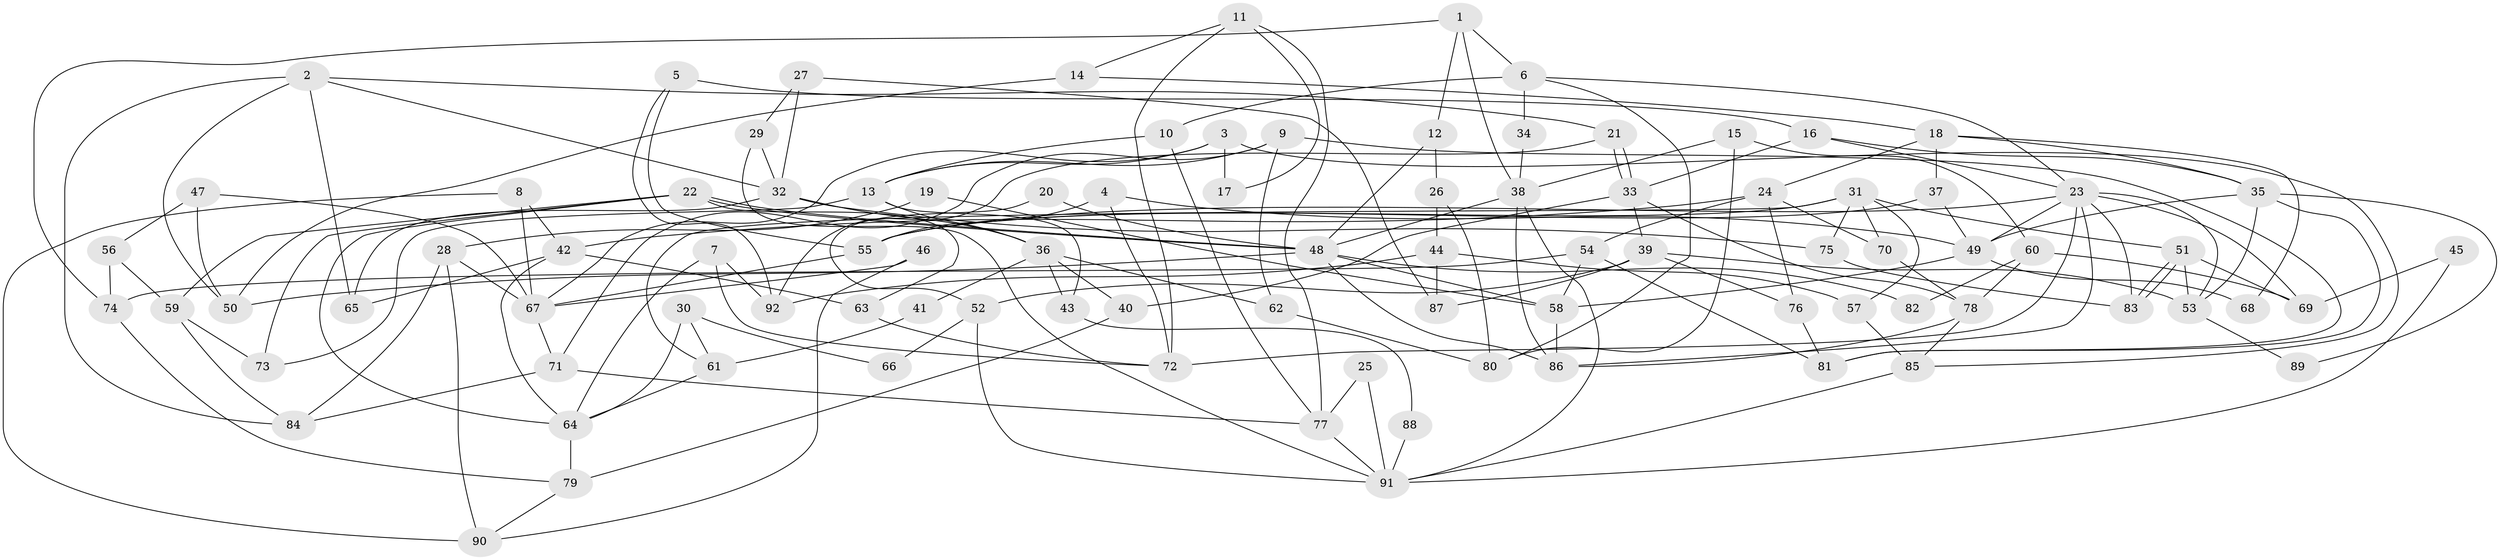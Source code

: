 // coarse degree distribution, {6: 0.07017543859649122, 8: 0.10526315789473684, 3: 0.22807017543859648, 4: 0.15789473684210525, 5: 0.12280701754385964, 7: 0.12280701754385964, 2: 0.10526315789473684, 12: 0.017543859649122806, 9: 0.03508771929824561, 10: 0.017543859649122806, 1: 0.017543859649122806}
// Generated by graph-tools (version 1.1) at 2025/41/03/06/25 10:41:53]
// undirected, 92 vertices, 184 edges
graph export_dot {
graph [start="1"]
  node [color=gray90,style=filled];
  1;
  2;
  3;
  4;
  5;
  6;
  7;
  8;
  9;
  10;
  11;
  12;
  13;
  14;
  15;
  16;
  17;
  18;
  19;
  20;
  21;
  22;
  23;
  24;
  25;
  26;
  27;
  28;
  29;
  30;
  31;
  32;
  33;
  34;
  35;
  36;
  37;
  38;
  39;
  40;
  41;
  42;
  43;
  44;
  45;
  46;
  47;
  48;
  49;
  50;
  51;
  52;
  53;
  54;
  55;
  56;
  57;
  58;
  59;
  60;
  61;
  62;
  63;
  64;
  65;
  66;
  67;
  68;
  69;
  70;
  71;
  72;
  73;
  74;
  75;
  76;
  77;
  78;
  79;
  80;
  81;
  82;
  83;
  84;
  85;
  86;
  87;
  88;
  89;
  90;
  91;
  92;
  1 -- 74;
  1 -- 12;
  1 -- 6;
  1 -- 38;
  2 -- 32;
  2 -- 84;
  2 -- 21;
  2 -- 50;
  2 -- 65;
  3 -- 85;
  3 -- 13;
  3 -- 17;
  3 -- 67;
  4 -- 55;
  4 -- 49;
  4 -- 72;
  5 -- 55;
  5 -- 92;
  5 -- 16;
  6 -- 23;
  6 -- 10;
  6 -- 34;
  6 -- 80;
  7 -- 64;
  7 -- 72;
  7 -- 92;
  8 -- 42;
  8 -- 67;
  8 -- 90;
  9 -- 62;
  9 -- 71;
  9 -- 13;
  9 -- 81;
  10 -- 77;
  10 -- 13;
  11 -- 72;
  11 -- 14;
  11 -- 17;
  11 -- 77;
  12 -- 48;
  12 -- 26;
  13 -- 36;
  13 -- 43;
  13 -- 73;
  14 -- 18;
  14 -- 50;
  15 -- 60;
  15 -- 38;
  15 -- 80;
  16 -- 33;
  16 -- 23;
  16 -- 35;
  18 -- 24;
  18 -- 35;
  18 -- 37;
  18 -- 68;
  19 -- 58;
  19 -- 28;
  20 -- 48;
  20 -- 52;
  21 -- 33;
  21 -- 33;
  21 -- 92;
  22 -- 63;
  22 -- 48;
  22 -- 48;
  22 -- 59;
  22 -- 64;
  22 -- 73;
  23 -- 49;
  23 -- 53;
  23 -- 55;
  23 -- 69;
  23 -- 72;
  23 -- 83;
  23 -- 86;
  24 -- 76;
  24 -- 54;
  24 -- 42;
  24 -- 70;
  25 -- 91;
  25 -- 77;
  26 -- 80;
  26 -- 44;
  27 -- 29;
  27 -- 32;
  27 -- 87;
  28 -- 90;
  28 -- 67;
  28 -- 84;
  29 -- 32;
  29 -- 91;
  30 -- 61;
  30 -- 64;
  30 -- 66;
  31 -- 55;
  31 -- 70;
  31 -- 51;
  31 -- 57;
  31 -- 61;
  31 -- 75;
  32 -- 36;
  32 -- 75;
  32 -- 65;
  33 -- 78;
  33 -- 39;
  33 -- 40;
  34 -- 38;
  35 -- 53;
  35 -- 49;
  35 -- 81;
  35 -- 89;
  36 -- 40;
  36 -- 41;
  36 -- 43;
  36 -- 62;
  37 -- 49;
  37 -- 55;
  38 -- 48;
  38 -- 86;
  38 -- 91;
  39 -- 53;
  39 -- 52;
  39 -- 76;
  39 -- 87;
  40 -- 79;
  41 -- 61;
  42 -- 65;
  42 -- 63;
  42 -- 64;
  43 -- 88;
  44 -- 92;
  44 -- 87;
  44 -- 57;
  45 -- 69;
  45 -- 91;
  46 -- 90;
  46 -- 67;
  47 -- 50;
  47 -- 67;
  47 -- 56;
  48 -- 86;
  48 -- 50;
  48 -- 58;
  48 -- 82;
  49 -- 58;
  49 -- 68;
  51 -- 83;
  51 -- 83;
  51 -- 53;
  51 -- 69;
  52 -- 91;
  52 -- 66;
  53 -- 89;
  54 -- 58;
  54 -- 81;
  54 -- 74;
  55 -- 67;
  56 -- 59;
  56 -- 74;
  57 -- 85;
  58 -- 86;
  59 -- 73;
  59 -- 84;
  60 -- 78;
  60 -- 69;
  60 -- 82;
  61 -- 64;
  62 -- 80;
  63 -- 72;
  64 -- 79;
  67 -- 71;
  70 -- 78;
  71 -- 84;
  71 -- 77;
  74 -- 79;
  75 -- 83;
  76 -- 81;
  77 -- 91;
  78 -- 86;
  78 -- 85;
  79 -- 90;
  85 -- 91;
  88 -- 91;
}
